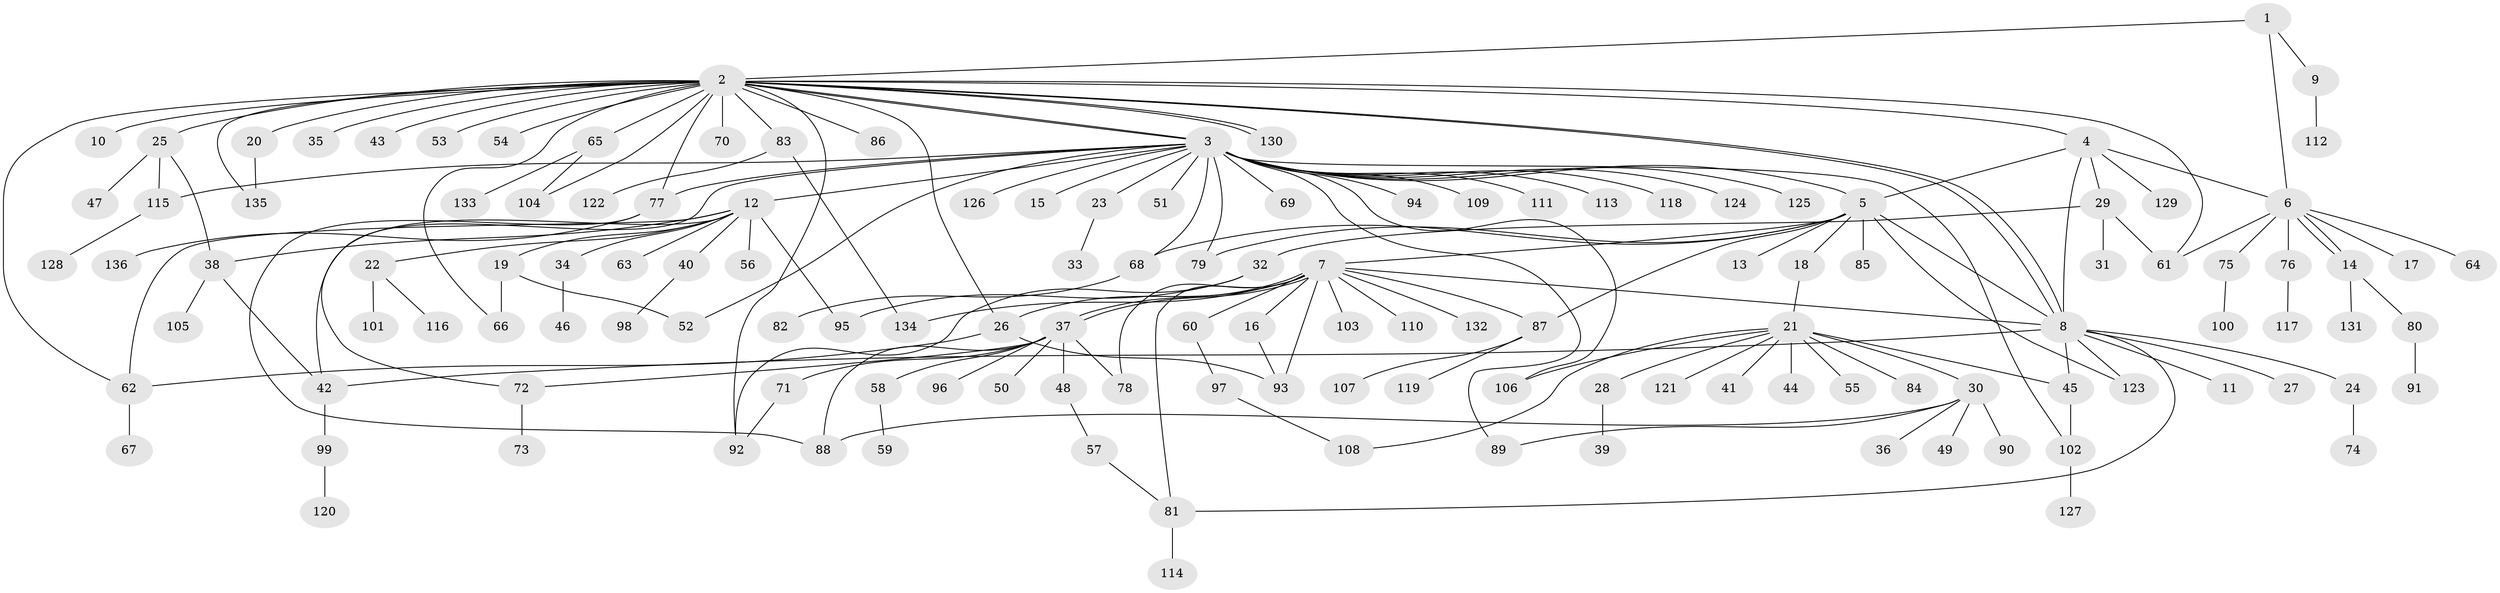 // coarse degree distribution, {3: 0.1111111111111111, 27: 0.009259259259259259, 26: 0.009259259259259259, 15: 0.018518518518518517, 9: 0.009259259259259259, 1: 0.5740740740740741, 11: 0.018518518518518517, 2: 0.18518518518518517, 10: 0.009259259259259259, 4: 0.037037037037037035, 5: 0.018518518518518517}
// Generated by graph-tools (version 1.1) at 2025/23/03/03/25 07:23:54]
// undirected, 136 vertices, 180 edges
graph export_dot {
graph [start="1"]
  node [color=gray90,style=filled];
  1;
  2;
  3;
  4;
  5;
  6;
  7;
  8;
  9;
  10;
  11;
  12;
  13;
  14;
  15;
  16;
  17;
  18;
  19;
  20;
  21;
  22;
  23;
  24;
  25;
  26;
  27;
  28;
  29;
  30;
  31;
  32;
  33;
  34;
  35;
  36;
  37;
  38;
  39;
  40;
  41;
  42;
  43;
  44;
  45;
  46;
  47;
  48;
  49;
  50;
  51;
  52;
  53;
  54;
  55;
  56;
  57;
  58;
  59;
  60;
  61;
  62;
  63;
  64;
  65;
  66;
  67;
  68;
  69;
  70;
  71;
  72;
  73;
  74;
  75;
  76;
  77;
  78;
  79;
  80;
  81;
  82;
  83;
  84;
  85;
  86;
  87;
  88;
  89;
  90;
  91;
  92;
  93;
  94;
  95;
  96;
  97;
  98;
  99;
  100;
  101;
  102;
  103;
  104;
  105;
  106;
  107;
  108;
  109;
  110;
  111;
  112;
  113;
  114;
  115;
  116;
  117;
  118;
  119;
  120;
  121;
  122;
  123;
  124;
  125;
  126;
  127;
  128;
  129;
  130;
  131;
  132;
  133;
  134;
  135;
  136;
  1 -- 2;
  1 -- 6;
  1 -- 9;
  2 -- 3;
  2 -- 3;
  2 -- 4;
  2 -- 8;
  2 -- 8;
  2 -- 10;
  2 -- 20;
  2 -- 25;
  2 -- 26;
  2 -- 35;
  2 -- 43;
  2 -- 53;
  2 -- 54;
  2 -- 61;
  2 -- 62;
  2 -- 65;
  2 -- 66;
  2 -- 70;
  2 -- 77;
  2 -- 83;
  2 -- 86;
  2 -- 92;
  2 -- 104;
  2 -- 130;
  2 -- 130;
  2 -- 135;
  3 -- 5;
  3 -- 12;
  3 -- 15;
  3 -- 23;
  3 -- 51;
  3 -- 52;
  3 -- 68;
  3 -- 69;
  3 -- 72;
  3 -- 77;
  3 -- 79;
  3 -- 89;
  3 -- 94;
  3 -- 102;
  3 -- 106;
  3 -- 109;
  3 -- 111;
  3 -- 113;
  3 -- 115;
  3 -- 118;
  3 -- 124;
  3 -- 125;
  3 -- 126;
  4 -- 5;
  4 -- 6;
  4 -- 8;
  4 -- 29;
  4 -- 129;
  5 -- 7;
  5 -- 8;
  5 -- 13;
  5 -- 18;
  5 -- 68;
  5 -- 79;
  5 -- 85;
  5 -- 87;
  5 -- 123;
  6 -- 14;
  6 -- 14;
  6 -- 17;
  6 -- 61;
  6 -- 64;
  6 -- 75;
  6 -- 76;
  7 -- 8;
  7 -- 16;
  7 -- 26;
  7 -- 37;
  7 -- 37;
  7 -- 60;
  7 -- 78;
  7 -- 81;
  7 -- 87;
  7 -- 93;
  7 -- 103;
  7 -- 110;
  7 -- 132;
  7 -- 134;
  8 -- 11;
  8 -- 24;
  8 -- 27;
  8 -- 42;
  8 -- 45;
  8 -- 81;
  8 -- 123;
  9 -- 112;
  12 -- 19;
  12 -- 22;
  12 -- 34;
  12 -- 38;
  12 -- 40;
  12 -- 42;
  12 -- 56;
  12 -- 62;
  12 -- 63;
  12 -- 95;
  14 -- 80;
  14 -- 131;
  16 -- 93;
  18 -- 21;
  19 -- 52;
  19 -- 66;
  20 -- 135;
  21 -- 28;
  21 -- 30;
  21 -- 41;
  21 -- 44;
  21 -- 45;
  21 -- 55;
  21 -- 84;
  21 -- 106;
  21 -- 108;
  21 -- 121;
  22 -- 101;
  22 -- 116;
  23 -- 33;
  24 -- 74;
  25 -- 38;
  25 -- 47;
  25 -- 115;
  26 -- 62;
  26 -- 93;
  28 -- 39;
  29 -- 31;
  29 -- 32;
  29 -- 61;
  30 -- 36;
  30 -- 49;
  30 -- 88;
  30 -- 89;
  30 -- 90;
  32 -- 92;
  32 -- 95;
  34 -- 46;
  37 -- 48;
  37 -- 50;
  37 -- 58;
  37 -- 71;
  37 -- 72;
  37 -- 78;
  37 -- 88;
  37 -- 96;
  38 -- 42;
  38 -- 105;
  40 -- 98;
  42 -- 99;
  45 -- 102;
  48 -- 57;
  57 -- 81;
  58 -- 59;
  60 -- 97;
  62 -- 67;
  65 -- 104;
  65 -- 133;
  68 -- 82;
  71 -- 92;
  72 -- 73;
  75 -- 100;
  76 -- 117;
  77 -- 88;
  77 -- 136;
  80 -- 91;
  81 -- 114;
  83 -- 122;
  83 -- 134;
  87 -- 107;
  87 -- 119;
  97 -- 108;
  99 -- 120;
  102 -- 127;
  115 -- 128;
}
